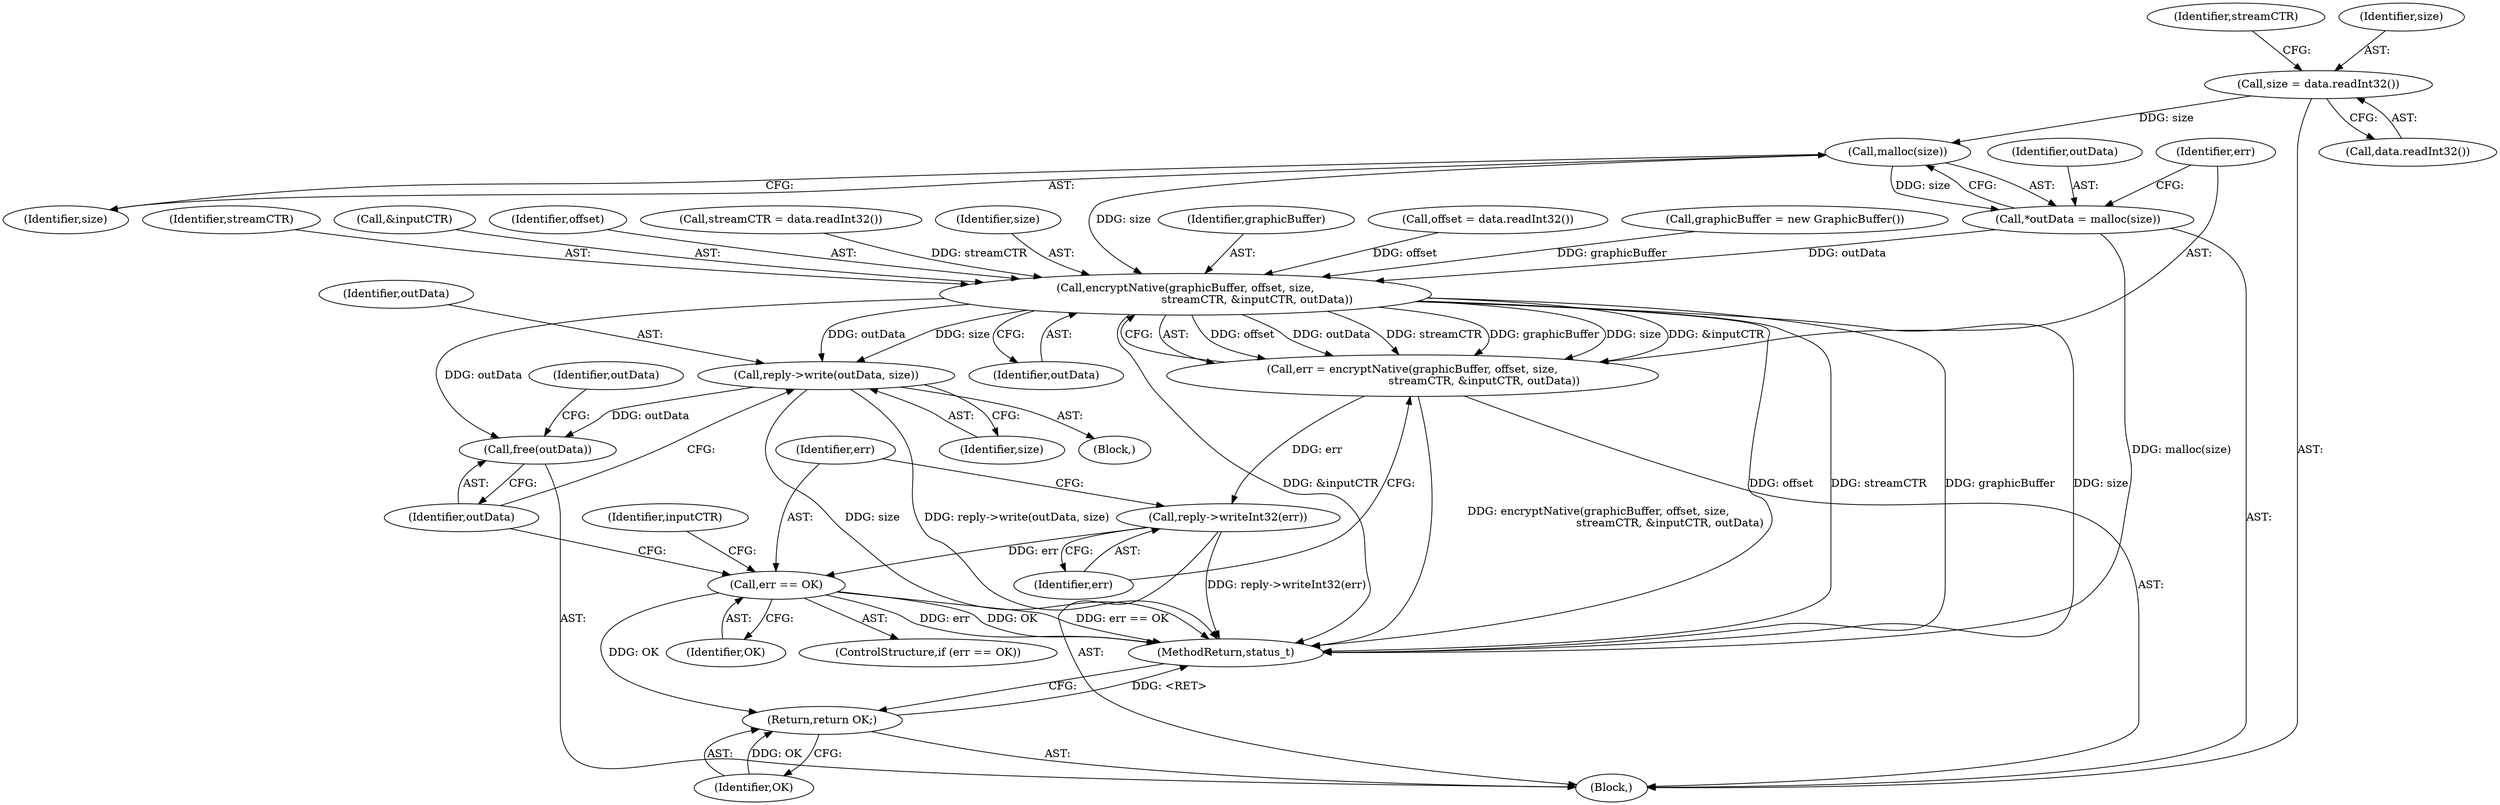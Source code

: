 digraph "0_Android_9667e3eff2d34c3797c3b529370de47b2c1f1bf6@API" {
"1000264" [label="(Call,size = data.readInt32())"];
"1000274" [label="(Call,malloc(size))"];
"1000272" [label="(Call,*outData = malloc(size))"];
"1000280" [label="(Call,encryptNative(graphicBuffer, offset, size,\n                                         streamCTR, &inputCTR, outData))"];
"1000278" [label="(Call,err = encryptNative(graphicBuffer, offset, size,\n                                         streamCTR, &inputCTR, outData))"];
"1000288" [label="(Call,reply->writeInt32(err))"];
"1000291" [label="(Call,err == OK)"];
"1000305" [label="(Return,return OK;)"];
"1000297" [label="(Call,reply->write(outData, size))"];
"1000300" [label="(Call,free(outData))"];
"1000306" [label="(Identifier,OK)"];
"1000291" [label="(Call,err == OK)"];
"1000269" [label="(Identifier,streamCTR)"];
"1000274" [label="(Call,malloc(size))"];
"1000297" [label="(Call,reply->write(outData, size))"];
"1000264" [label="(Call,size = data.readInt32())"];
"1000246" [label="(Block,)"];
"1000265" [label="(Identifier,size)"];
"1000293" [label="(Identifier,OK)"];
"1000282" [label="(Identifier,offset)"];
"1000294" [label="(Block,)"];
"1000268" [label="(Call,streamCTR = data.readInt32())"];
"1000300" [label="(Call,free(outData))"];
"1000298" [label="(Identifier,outData)"];
"1000266" [label="(Call,data.readInt32())"];
"1000283" [label="(Identifier,size)"];
"1000288" [label="(Call,reply->writeInt32(err))"];
"1000395" [label="(MethodReturn,status_t)"];
"1000273" [label="(Identifier,outData)"];
"1000281" [label="(Identifier,graphicBuffer)"];
"1000296" [label="(Identifier,inputCTR)"];
"1000289" [label="(Identifier,err)"];
"1000303" [label="(Identifier,outData)"];
"1000260" [label="(Call,offset = data.readInt32())"];
"1000280" [label="(Call,encryptNative(graphicBuffer, offset, size,\n                                         streamCTR, &inputCTR, outData))"];
"1000292" [label="(Identifier,err)"];
"1000301" [label="(Identifier,outData)"];
"1000287" [label="(Identifier,outData)"];
"1000252" [label="(Call,graphicBuffer = new GraphicBuffer())"];
"1000284" [label="(Identifier,streamCTR)"];
"1000299" [label="(Identifier,size)"];
"1000272" [label="(Call,*outData = malloc(size))"];
"1000275" [label="(Identifier,size)"];
"1000285" [label="(Call,&inputCTR)"];
"1000278" [label="(Call,err = encryptNative(graphicBuffer, offset, size,\n                                         streamCTR, &inputCTR, outData))"];
"1000279" [label="(Identifier,err)"];
"1000290" [label="(ControlStructure,if (err == OK))"];
"1000305" [label="(Return,return OK;)"];
"1000264" -> "1000246"  [label="AST: "];
"1000264" -> "1000266"  [label="CFG: "];
"1000265" -> "1000264"  [label="AST: "];
"1000266" -> "1000264"  [label="AST: "];
"1000269" -> "1000264"  [label="CFG: "];
"1000264" -> "1000274"  [label="DDG: size"];
"1000274" -> "1000272"  [label="AST: "];
"1000274" -> "1000275"  [label="CFG: "];
"1000275" -> "1000274"  [label="AST: "];
"1000272" -> "1000274"  [label="CFG: "];
"1000274" -> "1000272"  [label="DDG: size"];
"1000274" -> "1000280"  [label="DDG: size"];
"1000272" -> "1000246"  [label="AST: "];
"1000273" -> "1000272"  [label="AST: "];
"1000279" -> "1000272"  [label="CFG: "];
"1000272" -> "1000395"  [label="DDG: malloc(size)"];
"1000272" -> "1000280"  [label="DDG: outData"];
"1000280" -> "1000278"  [label="AST: "];
"1000280" -> "1000287"  [label="CFG: "];
"1000281" -> "1000280"  [label="AST: "];
"1000282" -> "1000280"  [label="AST: "];
"1000283" -> "1000280"  [label="AST: "];
"1000284" -> "1000280"  [label="AST: "];
"1000285" -> "1000280"  [label="AST: "];
"1000287" -> "1000280"  [label="AST: "];
"1000278" -> "1000280"  [label="CFG: "];
"1000280" -> "1000395"  [label="DDG: &inputCTR"];
"1000280" -> "1000395"  [label="DDG: offset"];
"1000280" -> "1000395"  [label="DDG: streamCTR"];
"1000280" -> "1000395"  [label="DDG: graphicBuffer"];
"1000280" -> "1000395"  [label="DDG: size"];
"1000280" -> "1000278"  [label="DDG: offset"];
"1000280" -> "1000278"  [label="DDG: outData"];
"1000280" -> "1000278"  [label="DDG: streamCTR"];
"1000280" -> "1000278"  [label="DDG: graphicBuffer"];
"1000280" -> "1000278"  [label="DDG: size"];
"1000280" -> "1000278"  [label="DDG: &inputCTR"];
"1000252" -> "1000280"  [label="DDG: graphicBuffer"];
"1000260" -> "1000280"  [label="DDG: offset"];
"1000268" -> "1000280"  [label="DDG: streamCTR"];
"1000280" -> "1000297"  [label="DDG: outData"];
"1000280" -> "1000297"  [label="DDG: size"];
"1000280" -> "1000300"  [label="DDG: outData"];
"1000278" -> "1000246"  [label="AST: "];
"1000279" -> "1000278"  [label="AST: "];
"1000289" -> "1000278"  [label="CFG: "];
"1000278" -> "1000395"  [label="DDG: encryptNative(graphicBuffer, offset, size,\n                                         streamCTR, &inputCTR, outData)"];
"1000278" -> "1000288"  [label="DDG: err"];
"1000288" -> "1000246"  [label="AST: "];
"1000288" -> "1000289"  [label="CFG: "];
"1000289" -> "1000288"  [label="AST: "];
"1000292" -> "1000288"  [label="CFG: "];
"1000288" -> "1000395"  [label="DDG: reply->writeInt32(err)"];
"1000288" -> "1000291"  [label="DDG: err"];
"1000291" -> "1000290"  [label="AST: "];
"1000291" -> "1000293"  [label="CFG: "];
"1000292" -> "1000291"  [label="AST: "];
"1000293" -> "1000291"  [label="AST: "];
"1000296" -> "1000291"  [label="CFG: "];
"1000301" -> "1000291"  [label="CFG: "];
"1000291" -> "1000395"  [label="DDG: err == OK"];
"1000291" -> "1000395"  [label="DDG: err"];
"1000291" -> "1000395"  [label="DDG: OK"];
"1000291" -> "1000305"  [label="DDG: OK"];
"1000305" -> "1000246"  [label="AST: "];
"1000305" -> "1000306"  [label="CFG: "];
"1000306" -> "1000305"  [label="AST: "];
"1000395" -> "1000305"  [label="CFG: "];
"1000305" -> "1000395"  [label="DDG: <RET>"];
"1000306" -> "1000305"  [label="DDG: OK"];
"1000297" -> "1000294"  [label="AST: "];
"1000297" -> "1000299"  [label="CFG: "];
"1000298" -> "1000297"  [label="AST: "];
"1000299" -> "1000297"  [label="AST: "];
"1000301" -> "1000297"  [label="CFG: "];
"1000297" -> "1000395"  [label="DDG: size"];
"1000297" -> "1000395"  [label="DDG: reply->write(outData, size)"];
"1000297" -> "1000300"  [label="DDG: outData"];
"1000300" -> "1000246"  [label="AST: "];
"1000300" -> "1000301"  [label="CFG: "];
"1000301" -> "1000300"  [label="AST: "];
"1000303" -> "1000300"  [label="CFG: "];
}
